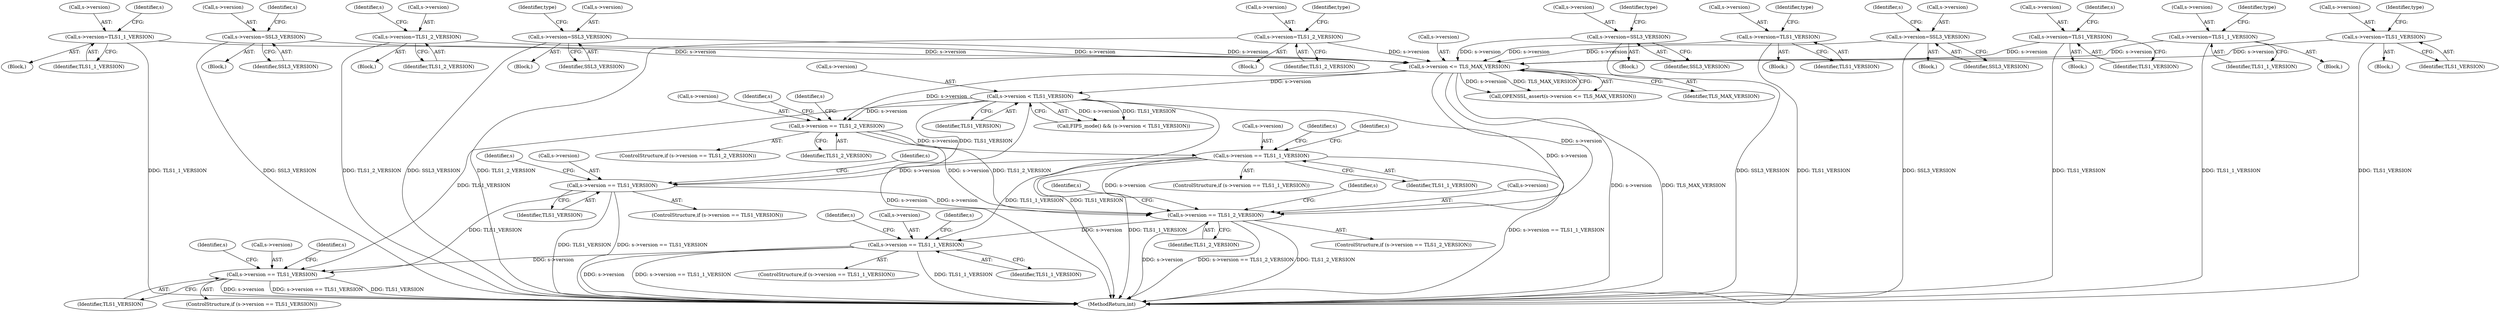 digraph "1_openssl_26a59d9b46574e457870197dffa802871b4c8fc7_0@del" {
"1001212" [label="(Call,s->version == TLS1_2_VERSION)"];
"1001164" [label="(Call,s->version == TLS1_2_VERSION)"];
"1000695" [label="(Call,s->version < TLS1_VERSION)"];
"1000687" [label="(Call,s->version <= TLS_MAX_VERSION)"];
"1000335" [label="(Call,s->version=TLS1_1_VERSION)"];
"1000404" [label="(Call,s->version=SSL3_VERSION)"];
"1000310" [label="(Call,s->version=TLS1_2_VERSION)"];
"1000586" [label="(Call,s->version=SSL3_VERSION)"];
"1000529" [label="(Call,s->version=TLS1_2_VERSION)"];
"1000604" [label="(Call,s->version=SSL3_VERSION)"];
"1000569" [label="(Call,s->version=TLS1_VERSION)"];
"1000373" [label="(Call,s->version=SSL3_VERSION)"];
"1000354" [label="(Call,s->version=TLS1_VERSION)"];
"1000552" [label="(Call,s->version=TLS1_1_VERSION)"];
"1000621" [label="(Call,s->version=TLS1_VERSION)"];
"1001188" [label="(Call,s->version == TLS1_VERSION)"];
"1001176" [label="(Call,s->version == TLS1_1_VERSION)"];
"1001224" [label="(Call,s->version == TLS1_1_VERSION)"];
"1001236" [label="(Call,s->version == TLS1_VERSION)"];
"1000377" [label="(Identifier,SSL3_VERSION)"];
"1000372" [label="(Block,)"];
"1000336" [label="(Call,s->version)"];
"1000608" [label="(Identifier,SSL3_VERSION)"];
"1000570" [label="(Call,s->version)"];
"1000686" [label="(Call,OPENSSL_assert(s->version <= TLS_MAX_VERSION))"];
"1001183" [label="(Identifier,s)"];
"1000621" [label="(Call,s->version=TLS1_VERSION)"];
"1001211" [label="(ControlStructure,if (s->version == TLS1_2_VERSION))"];
"1000687" [label="(Call,s->version <= TLS_MAX_VERSION)"];
"1000551" [label="(Block,)"];
"1001225" [label="(Call,s->version)"];
"1001219" [label="(Identifier,s)"];
"1000533" [label="(Identifier,TLS1_2_VERSION)"];
"1000569" [label="(Call,s->version=TLS1_VERSION)"];
"1000380" [label="(Identifier,s)"];
"1001216" [label="(Identifier,TLS1_2_VERSION)"];
"1001177" [label="(Call,s->version)"];
"1000528" [label="(Block,)"];
"1000529" [label="(Call,s->version=TLS1_2_VERSION)"];
"1000603" [label="(Block,)"];
"1000355" [label="(Call,s->version)"];
"1001243" [label="(Identifier,s)"];
"1000605" [label="(Call,s->version)"];
"1000405" [label="(Call,s->version)"];
"1000573" [label="(Identifier,TLS1_VERSION)"];
"1000610" [label="(Identifier,type)"];
"1000699" [label="(Identifier,TLS1_VERSION)"];
"1000553" [label="(Call,s->version)"];
"1001235" [label="(ControlStructure,if (s->version == TLS1_VERSION))"];
"1001240" [label="(Identifier,TLS1_VERSION)"];
"1000622" [label="(Call,s->version)"];
"1000403" [label="(Block,)"];
"1001206" [label="(Identifier,s)"];
"1001231" [label="(Identifier,s)"];
"1001163" [label="(ControlStructure,if (s->version == TLS1_2_VERSION))"];
"1000309" [label="(Block,)"];
"1000334" [label="(Block,)"];
"1000339" [label="(Identifier,TLS1_1_VERSION)"];
"1001171" [label="(Identifier,s)"];
"1000335" [label="(Call,s->version=TLS1_1_VERSION)"];
"1000558" [label="(Identifier,type)"];
"1001274" [label="(MethodReturn,int)"];
"1000374" [label="(Call,s->version)"];
"1000408" [label="(Identifier,SSL3_VERSION)"];
"1000310" [label="(Call,s->version=TLS1_2_VERSION)"];
"1000695" [label="(Call,s->version < TLS1_VERSION)"];
"1000361" [label="(Identifier,s)"];
"1001224" [label="(Call,s->version == TLS1_1_VERSION)"];
"1000556" [label="(Identifier,TLS1_1_VERSION)"];
"1001165" [label="(Call,s->version)"];
"1000411" [label="(Identifier,s)"];
"1001192" [label="(Identifier,TLS1_VERSION)"];
"1000590" [label="(Identifier,SSL3_VERSION)"];
"1001249" [label="(Identifier,s)"];
"1000604" [label="(Call,s->version=SSL3_VERSION)"];
"1000592" [label="(Identifier,type)"];
"1001178" [label="(Identifier,s)"];
"1001237" [label="(Call,s->version)"];
"1000342" [label="(Identifier,s)"];
"1000530" [label="(Call,s->version)"];
"1000620" [label="(Block,)"];
"1000317" [label="(Identifier,s)"];
"1001176" [label="(Call,s->version == TLS1_1_VERSION)"];
"1001175" [label="(ControlStructure,if (s->version == TLS1_1_VERSION))"];
"1000625" [label="(Identifier,TLS1_VERSION)"];
"1000575" [label="(Identifier,type)"];
"1000358" [label="(Identifier,TLS1_VERSION)"];
"1000586" [label="(Call,s->version=SSL3_VERSION)"];
"1000353" [label="(Block,)"];
"1000627" [label="(Identifier,type)"];
"1000373" [label="(Call,s->version=SSL3_VERSION)"];
"1000314" [label="(Identifier,TLS1_2_VERSION)"];
"1001190" [label="(Identifier,s)"];
"1001213" [label="(Call,s->version)"];
"1000535" [label="(Identifier,type)"];
"1001189" [label="(Call,s->version)"];
"1000585" [label="(Block,)"];
"1000354" [label="(Call,s->version=TLS1_VERSION)"];
"1001180" [label="(Identifier,TLS1_1_VERSION)"];
"1001238" [label="(Identifier,s)"];
"1000552" [label="(Call,s->version=TLS1_1_VERSION)"];
"1000587" [label="(Call,s->version)"];
"1001223" [label="(ControlStructure,if (s->version == TLS1_1_VERSION))"];
"1000693" [label="(Call,FIPS_mode() && (s->version < TLS1_VERSION))"];
"1001197" [label="(Identifier,s)"];
"1000696" [label="(Call,s->version)"];
"1000691" [label="(Identifier,TLS_MAX_VERSION)"];
"1001212" [label="(Call,s->version == TLS1_2_VERSION)"];
"1001236" [label="(Call,s->version == TLS1_VERSION)"];
"1000688" [label="(Call,s->version)"];
"1001187" [label="(ControlStructure,if (s->version == TLS1_VERSION))"];
"1001164" [label="(Call,s->version == TLS1_2_VERSION)"];
"1001226" [label="(Identifier,s)"];
"1001168" [label="(Identifier,TLS1_2_VERSION)"];
"1000311" [label="(Call,s->version)"];
"1000568" [label="(Block,)"];
"1001188" [label="(Call,s->version == TLS1_VERSION)"];
"1000404" [label="(Call,s->version=SSL3_VERSION)"];
"1001228" [label="(Identifier,TLS1_1_VERSION)"];
"1001212" -> "1001211"  [label="AST: "];
"1001212" -> "1001216"  [label="CFG: "];
"1001213" -> "1001212"  [label="AST: "];
"1001216" -> "1001212"  [label="AST: "];
"1001219" -> "1001212"  [label="CFG: "];
"1001226" -> "1001212"  [label="CFG: "];
"1001212" -> "1001274"  [label="DDG: s->version"];
"1001212" -> "1001274"  [label="DDG: s->version == TLS1_2_VERSION"];
"1001212" -> "1001274"  [label="DDG: TLS1_2_VERSION"];
"1001164" -> "1001212"  [label="DDG: s->version"];
"1001164" -> "1001212"  [label="DDG: TLS1_2_VERSION"];
"1001188" -> "1001212"  [label="DDG: s->version"];
"1000687" -> "1001212"  [label="DDG: s->version"];
"1001176" -> "1001212"  [label="DDG: s->version"];
"1000695" -> "1001212"  [label="DDG: s->version"];
"1001212" -> "1001224"  [label="DDG: s->version"];
"1001164" -> "1001163"  [label="AST: "];
"1001164" -> "1001168"  [label="CFG: "];
"1001165" -> "1001164"  [label="AST: "];
"1001168" -> "1001164"  [label="AST: "];
"1001171" -> "1001164"  [label="CFG: "];
"1001178" -> "1001164"  [label="CFG: "];
"1000695" -> "1001164"  [label="DDG: s->version"];
"1000687" -> "1001164"  [label="DDG: s->version"];
"1001164" -> "1001176"  [label="DDG: s->version"];
"1000695" -> "1000693"  [label="AST: "];
"1000695" -> "1000699"  [label="CFG: "];
"1000696" -> "1000695"  [label="AST: "];
"1000699" -> "1000695"  [label="AST: "];
"1000693" -> "1000695"  [label="CFG: "];
"1000695" -> "1001274"  [label="DDG: s->version"];
"1000695" -> "1001274"  [label="DDG: TLS1_VERSION"];
"1000695" -> "1000693"  [label="DDG: s->version"];
"1000695" -> "1000693"  [label="DDG: TLS1_VERSION"];
"1000687" -> "1000695"  [label="DDG: s->version"];
"1000695" -> "1001188"  [label="DDG: TLS1_VERSION"];
"1000695" -> "1001236"  [label="DDG: TLS1_VERSION"];
"1000687" -> "1000686"  [label="AST: "];
"1000687" -> "1000691"  [label="CFG: "];
"1000688" -> "1000687"  [label="AST: "];
"1000691" -> "1000687"  [label="AST: "];
"1000686" -> "1000687"  [label="CFG: "];
"1000687" -> "1001274"  [label="DDG: s->version"];
"1000687" -> "1001274"  [label="DDG: TLS_MAX_VERSION"];
"1000687" -> "1000686"  [label="DDG: s->version"];
"1000687" -> "1000686"  [label="DDG: TLS_MAX_VERSION"];
"1000335" -> "1000687"  [label="DDG: s->version"];
"1000404" -> "1000687"  [label="DDG: s->version"];
"1000310" -> "1000687"  [label="DDG: s->version"];
"1000586" -> "1000687"  [label="DDG: s->version"];
"1000529" -> "1000687"  [label="DDG: s->version"];
"1000604" -> "1000687"  [label="DDG: s->version"];
"1000569" -> "1000687"  [label="DDG: s->version"];
"1000373" -> "1000687"  [label="DDG: s->version"];
"1000354" -> "1000687"  [label="DDG: s->version"];
"1000552" -> "1000687"  [label="DDG: s->version"];
"1000621" -> "1000687"  [label="DDG: s->version"];
"1000335" -> "1000334"  [label="AST: "];
"1000335" -> "1000339"  [label="CFG: "];
"1000336" -> "1000335"  [label="AST: "];
"1000339" -> "1000335"  [label="AST: "];
"1000342" -> "1000335"  [label="CFG: "];
"1000335" -> "1001274"  [label="DDG: TLS1_1_VERSION"];
"1000404" -> "1000403"  [label="AST: "];
"1000404" -> "1000408"  [label="CFG: "];
"1000405" -> "1000404"  [label="AST: "];
"1000408" -> "1000404"  [label="AST: "];
"1000411" -> "1000404"  [label="CFG: "];
"1000404" -> "1001274"  [label="DDG: SSL3_VERSION"];
"1000310" -> "1000309"  [label="AST: "];
"1000310" -> "1000314"  [label="CFG: "];
"1000311" -> "1000310"  [label="AST: "];
"1000314" -> "1000310"  [label="AST: "];
"1000317" -> "1000310"  [label="CFG: "];
"1000310" -> "1001274"  [label="DDG: TLS1_2_VERSION"];
"1000586" -> "1000585"  [label="AST: "];
"1000586" -> "1000590"  [label="CFG: "];
"1000587" -> "1000586"  [label="AST: "];
"1000590" -> "1000586"  [label="AST: "];
"1000592" -> "1000586"  [label="CFG: "];
"1000586" -> "1001274"  [label="DDG: SSL3_VERSION"];
"1000529" -> "1000528"  [label="AST: "];
"1000529" -> "1000533"  [label="CFG: "];
"1000530" -> "1000529"  [label="AST: "];
"1000533" -> "1000529"  [label="AST: "];
"1000535" -> "1000529"  [label="CFG: "];
"1000529" -> "1001274"  [label="DDG: TLS1_2_VERSION"];
"1000604" -> "1000603"  [label="AST: "];
"1000604" -> "1000608"  [label="CFG: "];
"1000605" -> "1000604"  [label="AST: "];
"1000608" -> "1000604"  [label="AST: "];
"1000610" -> "1000604"  [label="CFG: "];
"1000604" -> "1001274"  [label="DDG: SSL3_VERSION"];
"1000569" -> "1000568"  [label="AST: "];
"1000569" -> "1000573"  [label="CFG: "];
"1000570" -> "1000569"  [label="AST: "];
"1000573" -> "1000569"  [label="AST: "];
"1000575" -> "1000569"  [label="CFG: "];
"1000569" -> "1001274"  [label="DDG: TLS1_VERSION"];
"1000373" -> "1000372"  [label="AST: "];
"1000373" -> "1000377"  [label="CFG: "];
"1000374" -> "1000373"  [label="AST: "];
"1000377" -> "1000373"  [label="AST: "];
"1000380" -> "1000373"  [label="CFG: "];
"1000373" -> "1001274"  [label="DDG: SSL3_VERSION"];
"1000354" -> "1000353"  [label="AST: "];
"1000354" -> "1000358"  [label="CFG: "];
"1000355" -> "1000354"  [label="AST: "];
"1000358" -> "1000354"  [label="AST: "];
"1000361" -> "1000354"  [label="CFG: "];
"1000354" -> "1001274"  [label="DDG: TLS1_VERSION"];
"1000552" -> "1000551"  [label="AST: "];
"1000552" -> "1000556"  [label="CFG: "];
"1000553" -> "1000552"  [label="AST: "];
"1000556" -> "1000552"  [label="AST: "];
"1000558" -> "1000552"  [label="CFG: "];
"1000552" -> "1001274"  [label="DDG: TLS1_1_VERSION"];
"1000621" -> "1000620"  [label="AST: "];
"1000621" -> "1000625"  [label="CFG: "];
"1000622" -> "1000621"  [label="AST: "];
"1000625" -> "1000621"  [label="AST: "];
"1000627" -> "1000621"  [label="CFG: "];
"1000621" -> "1001274"  [label="DDG: TLS1_VERSION"];
"1001188" -> "1001187"  [label="AST: "];
"1001188" -> "1001192"  [label="CFG: "];
"1001189" -> "1001188"  [label="AST: "];
"1001192" -> "1001188"  [label="AST: "];
"1001197" -> "1001188"  [label="CFG: "];
"1001206" -> "1001188"  [label="CFG: "];
"1001188" -> "1001274"  [label="DDG: TLS1_VERSION"];
"1001188" -> "1001274"  [label="DDG: s->version == TLS1_VERSION"];
"1001176" -> "1001188"  [label="DDG: s->version"];
"1001188" -> "1001236"  [label="DDG: TLS1_VERSION"];
"1001176" -> "1001175"  [label="AST: "];
"1001176" -> "1001180"  [label="CFG: "];
"1001177" -> "1001176"  [label="AST: "];
"1001180" -> "1001176"  [label="AST: "];
"1001183" -> "1001176"  [label="CFG: "];
"1001190" -> "1001176"  [label="CFG: "];
"1001176" -> "1001274"  [label="DDG: s->version == TLS1_1_VERSION"];
"1001176" -> "1001274"  [label="DDG: TLS1_1_VERSION"];
"1001176" -> "1001224"  [label="DDG: TLS1_1_VERSION"];
"1001224" -> "1001223"  [label="AST: "];
"1001224" -> "1001228"  [label="CFG: "];
"1001225" -> "1001224"  [label="AST: "];
"1001228" -> "1001224"  [label="AST: "];
"1001231" -> "1001224"  [label="CFG: "];
"1001238" -> "1001224"  [label="CFG: "];
"1001224" -> "1001274"  [label="DDG: TLS1_1_VERSION"];
"1001224" -> "1001274"  [label="DDG: s->version"];
"1001224" -> "1001274"  [label="DDG: s->version == TLS1_1_VERSION"];
"1001224" -> "1001236"  [label="DDG: s->version"];
"1001236" -> "1001235"  [label="AST: "];
"1001236" -> "1001240"  [label="CFG: "];
"1001237" -> "1001236"  [label="AST: "];
"1001240" -> "1001236"  [label="AST: "];
"1001243" -> "1001236"  [label="CFG: "];
"1001249" -> "1001236"  [label="CFG: "];
"1001236" -> "1001274"  [label="DDG: s->version"];
"1001236" -> "1001274"  [label="DDG: s->version == TLS1_VERSION"];
"1001236" -> "1001274"  [label="DDG: TLS1_VERSION"];
}
